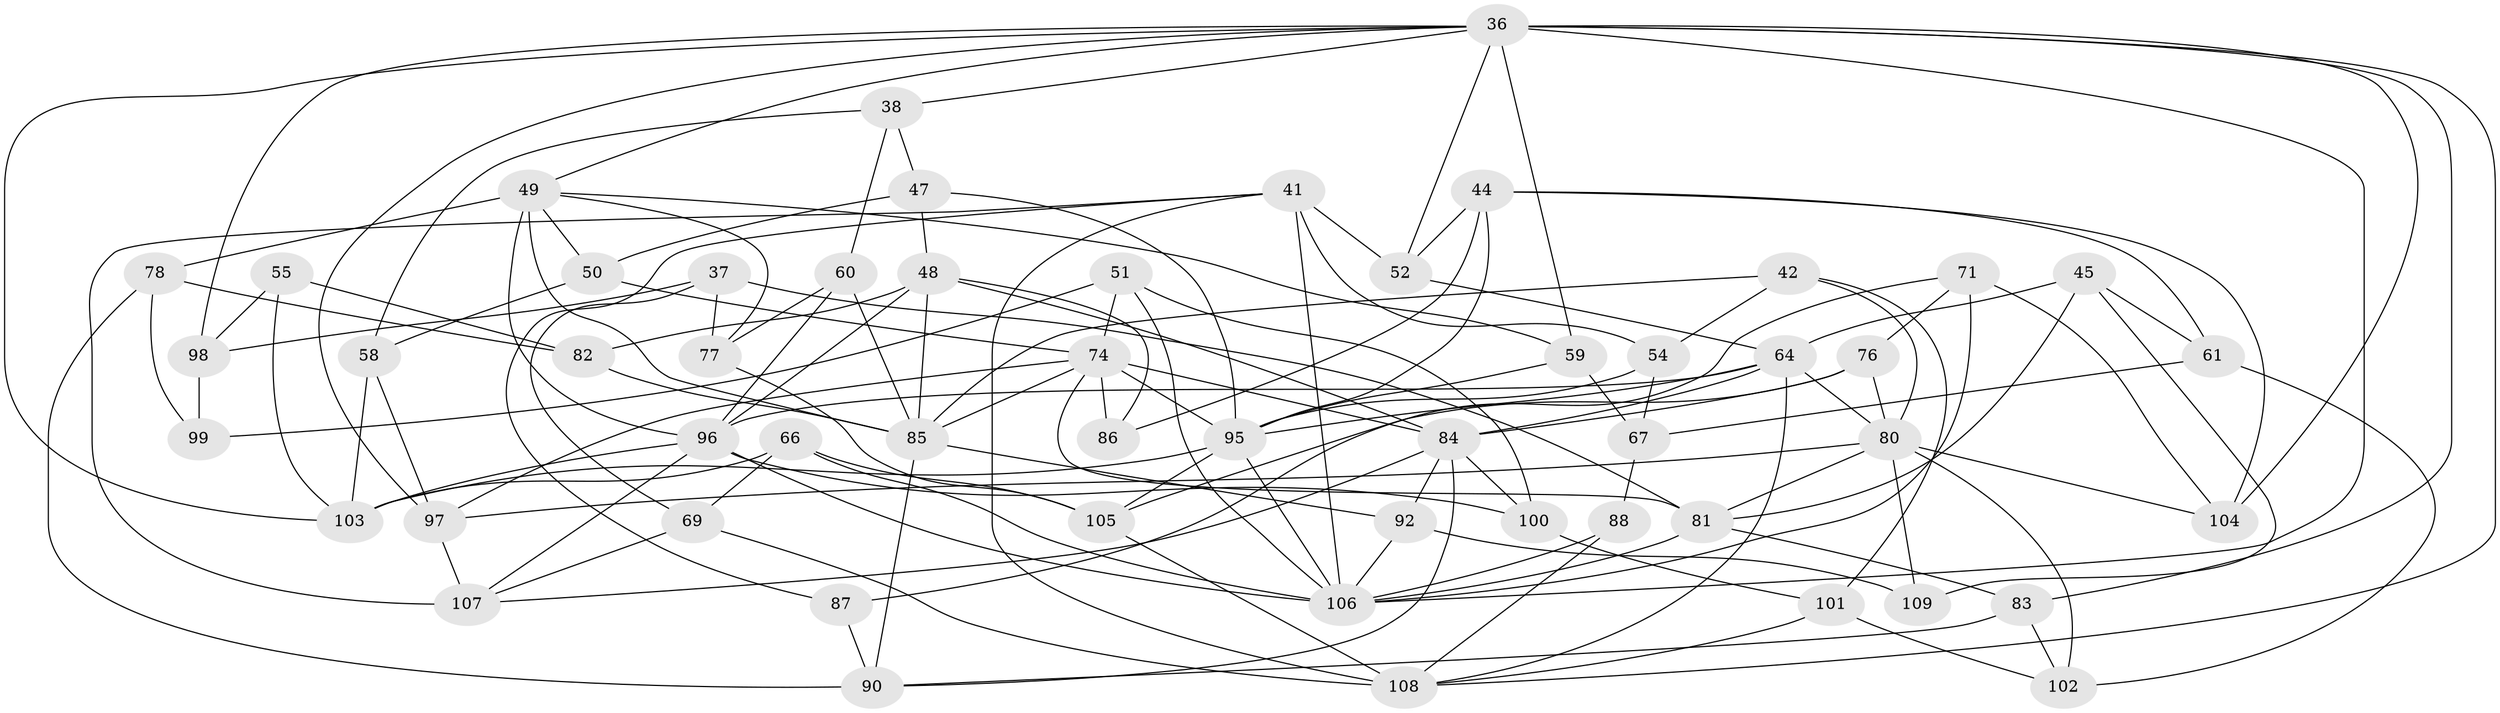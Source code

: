 // original degree distribution, {4: 1.0}
// Generated by graph-tools (version 1.1) at 2025/59/03/09/25 04:59:15]
// undirected, 54 vertices, 135 edges
graph export_dot {
graph [start="1"]
  node [color=gray90,style=filled];
  36 [super="+30"];
  37;
  38;
  41 [super="+9+39+26"];
  42;
  44 [super="+15"];
  45;
  47;
  48 [super="+11+25"];
  49 [super="+3+12+8"];
  50;
  51;
  52;
  54;
  55;
  58;
  59;
  60;
  61;
  64 [super="+43"];
  66;
  67;
  69;
  71;
  74 [super="+56"];
  76;
  77;
  78 [super="+70"];
  80 [super="+57+65"];
  81 [super="+35"];
  82 [super="+13"];
  83;
  84 [super="+32"];
  85 [super="+40+62"];
  86;
  87;
  88;
  90 [super="+53"];
  92;
  95 [super="+72+79"];
  96 [super="+19+75+68"];
  97 [super="+94"];
  98 [super="+89"];
  99;
  100;
  101;
  102;
  103 [super="+23+93"];
  104;
  105 [super="+63"];
  106 [super="+34+46+91"];
  107 [super="+29"];
  108 [super="+16"];
  109;
  36 -- 59;
  36 -- 106 [weight=3];
  36 -- 97;
  36 -- 98;
  36 -- 38;
  36 -- 104;
  36 -- 108;
  36 -- 49;
  36 -- 83;
  36 -- 52;
  36 -- 103 [weight=2];
  37 -- 98;
  37 -- 77;
  37 -- 69;
  37 -- 81;
  38 -- 58;
  38 -- 47;
  38 -- 60;
  41 -- 108 [weight=2];
  41 -- 87;
  41 -- 54;
  41 -- 52;
  41 -- 106 [weight=4];
  41 -- 107;
  42 -- 101;
  42 -- 85;
  42 -- 54;
  42 -- 80;
  44 -- 104;
  44 -- 86 [weight=2];
  44 -- 61;
  44 -- 52;
  44 -- 95;
  45 -- 61;
  45 -- 109;
  45 -- 81;
  45 -- 64;
  47 -- 50;
  47 -- 48;
  47 -- 95;
  48 -- 82;
  48 -- 96 [weight=2];
  48 -- 86;
  48 -- 84 [weight=2];
  48 -- 85;
  49 -- 77;
  49 -- 50;
  49 -- 85 [weight=2];
  49 -- 59;
  49 -- 78 [weight=2];
  49 -- 96 [weight=2];
  50 -- 58;
  50 -- 74;
  51 -- 99;
  51 -- 100;
  51 -- 74;
  51 -- 106;
  52 -- 64;
  54 -- 67;
  54 -- 95;
  55 -- 98 [weight=2];
  55 -- 82;
  55 -- 103;
  58 -- 97;
  58 -- 103;
  59 -- 67;
  59 -- 95;
  60 -- 77;
  60 -- 96;
  60 -- 85;
  61 -- 67;
  61 -- 102;
  64 -- 95 [weight=2];
  64 -- 96;
  64 -- 108;
  64 -- 80 [weight=2];
  64 -- 84 [weight=2];
  66 -- 103;
  66 -- 69;
  66 -- 105;
  66 -- 106;
  67 -- 88;
  69 -- 107;
  69 -- 108;
  71 -- 104;
  71 -- 87;
  71 -- 76;
  71 -- 106;
  74 -- 86;
  74 -- 95;
  74 -- 84;
  74 -- 97;
  74 -- 85;
  74 -- 81;
  76 -- 105;
  76 -- 84;
  76 -- 80;
  77 -- 105;
  78 -- 90;
  78 -- 82 [weight=2];
  78 -- 99;
  80 -- 102;
  80 -- 109 [weight=2];
  80 -- 104;
  80 -- 81;
  80 -- 97;
  81 -- 106;
  81 -- 83;
  82 -- 85 [weight=2];
  83 -- 102;
  83 -- 90;
  84 -- 100;
  84 -- 90;
  84 -- 92;
  84 -- 107;
  85 -- 90;
  85 -- 92;
  87 -- 90 [weight=2];
  88 -- 108;
  88 -- 106 [weight=2];
  92 -- 109;
  92 -- 106;
  95 -- 105 [weight=2];
  95 -- 106 [weight=3];
  95 -- 103 [weight=2];
  96 -- 100;
  96 -- 107;
  96 -- 106;
  96 -- 103;
  97 -- 107 [weight=2];
  98 -- 99 [weight=2];
  100 -- 101;
  101 -- 102;
  101 -- 108;
  105 -- 108;
}
